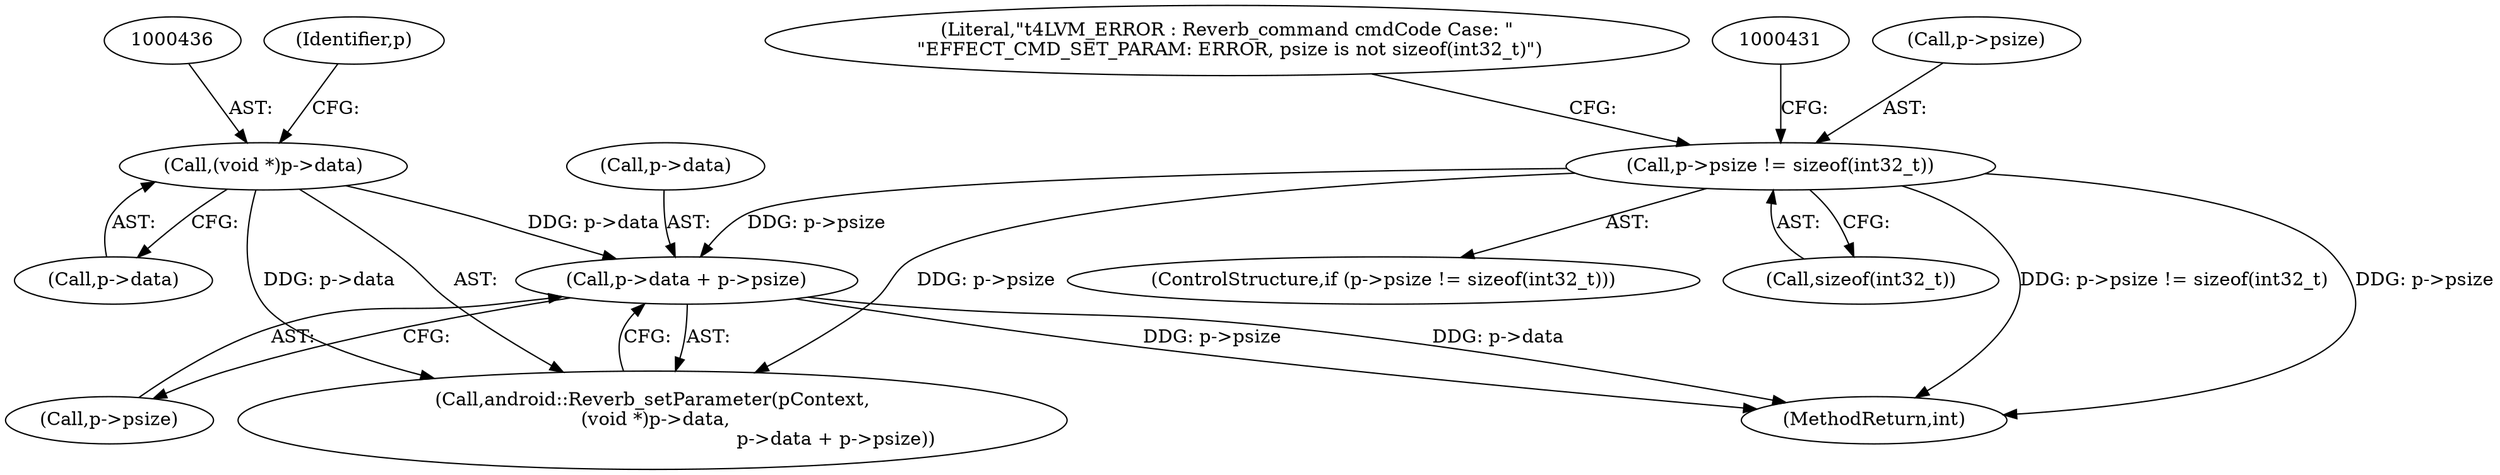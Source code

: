 digraph "0_Android_9e29523b9537983b4c4b205ff868d0b3bca0383b_0@pointer" {
"1000440" [label="(Call,p->data + p->psize)"];
"1000435" [label="(Call,(void *)p->data)"];
"1000416" [label="(Call,p->psize != sizeof(int32_t))"];
"1000441" [label="(Call,p->data)"];
"1000416" [label="(Call,p->psize != sizeof(int32_t))"];
"1000442" [label="(Identifier,p)"];
"1000440" [label="(Call,p->data + p->psize)"];
"1000417" [label="(Call,p->psize)"];
"1000435" [label="(Call,(void *)p->data)"];
"1000444" [label="(Call,p->psize)"];
"1000437" [label="(Call,p->data)"];
"1000420" [label="(Call,sizeof(int32_t))"];
"1000433" [label="(Call,android::Reverb_setParameter(pContext,\n (void *)p->data,\n                                                              p->data + p->psize))"];
"1000424" [label="(Literal,\"\t4LVM_ERROR : Reverb_command cmdCode Case: \"\n \"EFFECT_CMD_SET_PARAM: ERROR, psize is not sizeof(int32_t)\")"];
"1000688" [label="(MethodReturn,int)"];
"1000415" [label="(ControlStructure,if (p->psize != sizeof(int32_t)))"];
"1000440" -> "1000433"  [label="AST: "];
"1000440" -> "1000444"  [label="CFG: "];
"1000441" -> "1000440"  [label="AST: "];
"1000444" -> "1000440"  [label="AST: "];
"1000433" -> "1000440"  [label="CFG: "];
"1000440" -> "1000688"  [label="DDG: p->data"];
"1000440" -> "1000688"  [label="DDG: p->psize"];
"1000435" -> "1000440"  [label="DDG: p->data"];
"1000416" -> "1000440"  [label="DDG: p->psize"];
"1000435" -> "1000433"  [label="AST: "];
"1000435" -> "1000437"  [label="CFG: "];
"1000436" -> "1000435"  [label="AST: "];
"1000437" -> "1000435"  [label="AST: "];
"1000442" -> "1000435"  [label="CFG: "];
"1000435" -> "1000433"  [label="DDG: p->data"];
"1000416" -> "1000415"  [label="AST: "];
"1000416" -> "1000420"  [label="CFG: "];
"1000417" -> "1000416"  [label="AST: "];
"1000420" -> "1000416"  [label="AST: "];
"1000424" -> "1000416"  [label="CFG: "];
"1000431" -> "1000416"  [label="CFG: "];
"1000416" -> "1000688"  [label="DDG: p->psize != sizeof(int32_t)"];
"1000416" -> "1000688"  [label="DDG: p->psize"];
"1000416" -> "1000433"  [label="DDG: p->psize"];
}
